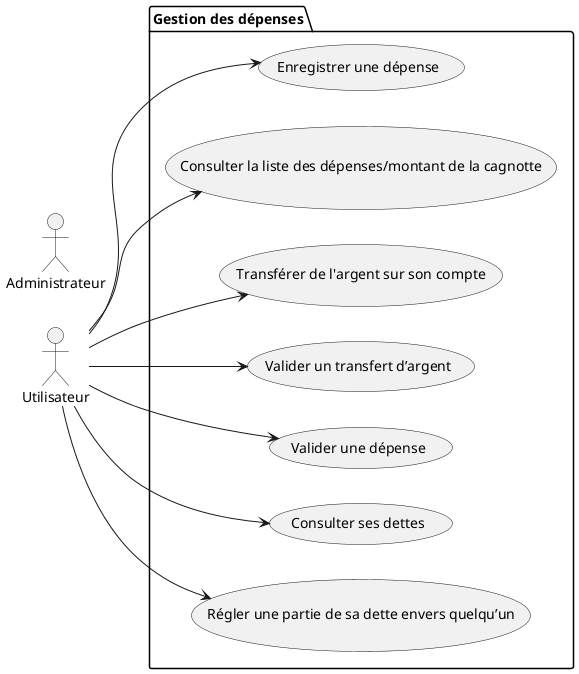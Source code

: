 @startuml Cas utilisation - Gestion des dépenses
left to right direction

actor "Utilisateur" as User

actor "Administrateur" as Admin

package "Gestion des dépenses"{
        usecase "Enregistrer une dépense" as eud
        usecase "Consulter la liste des dépenses/montant de la cagnotte" as cllddmdlc
        usecase "Transférer de l'argent sur son compte" as tdassc
        usecase "Valider un transfert d’argent" as vuta
        usecase "Valider une dépense" as vud
        usecase "Consulter ses dettes" as csd
        usecase "Régler une partie de sa dette envers quelqu’un" as rpd
}

User --> eud
User --> cllddmdlc
User --> tdassc
User --> vuta
User --> vud
User --> csd
User --> rpd

@enduml